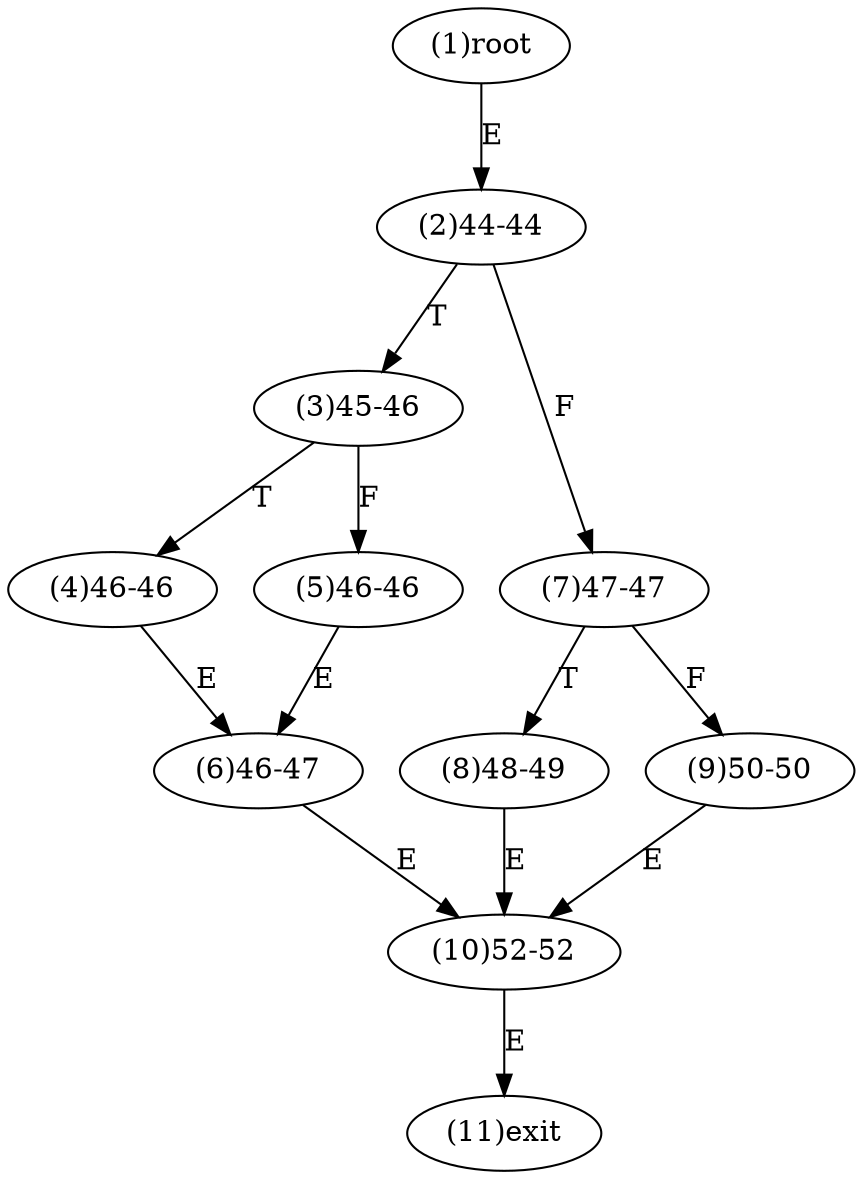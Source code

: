 digraph "" { 
1[ label="(1)root"];
2[ label="(2)44-44"];
3[ label="(3)45-46"];
4[ label="(4)46-46"];
5[ label="(5)46-46"];
6[ label="(6)46-47"];
7[ label="(7)47-47"];
8[ label="(8)48-49"];
9[ label="(9)50-50"];
10[ label="(10)52-52"];
11[ label="(11)exit"];
1->2[ label="E"];
2->7[ label="F"];
2->3[ label="T"];
3->5[ label="F"];
3->4[ label="T"];
4->6[ label="E"];
5->6[ label="E"];
6->10[ label="E"];
7->9[ label="F"];
7->8[ label="T"];
8->10[ label="E"];
9->10[ label="E"];
10->11[ label="E"];
}